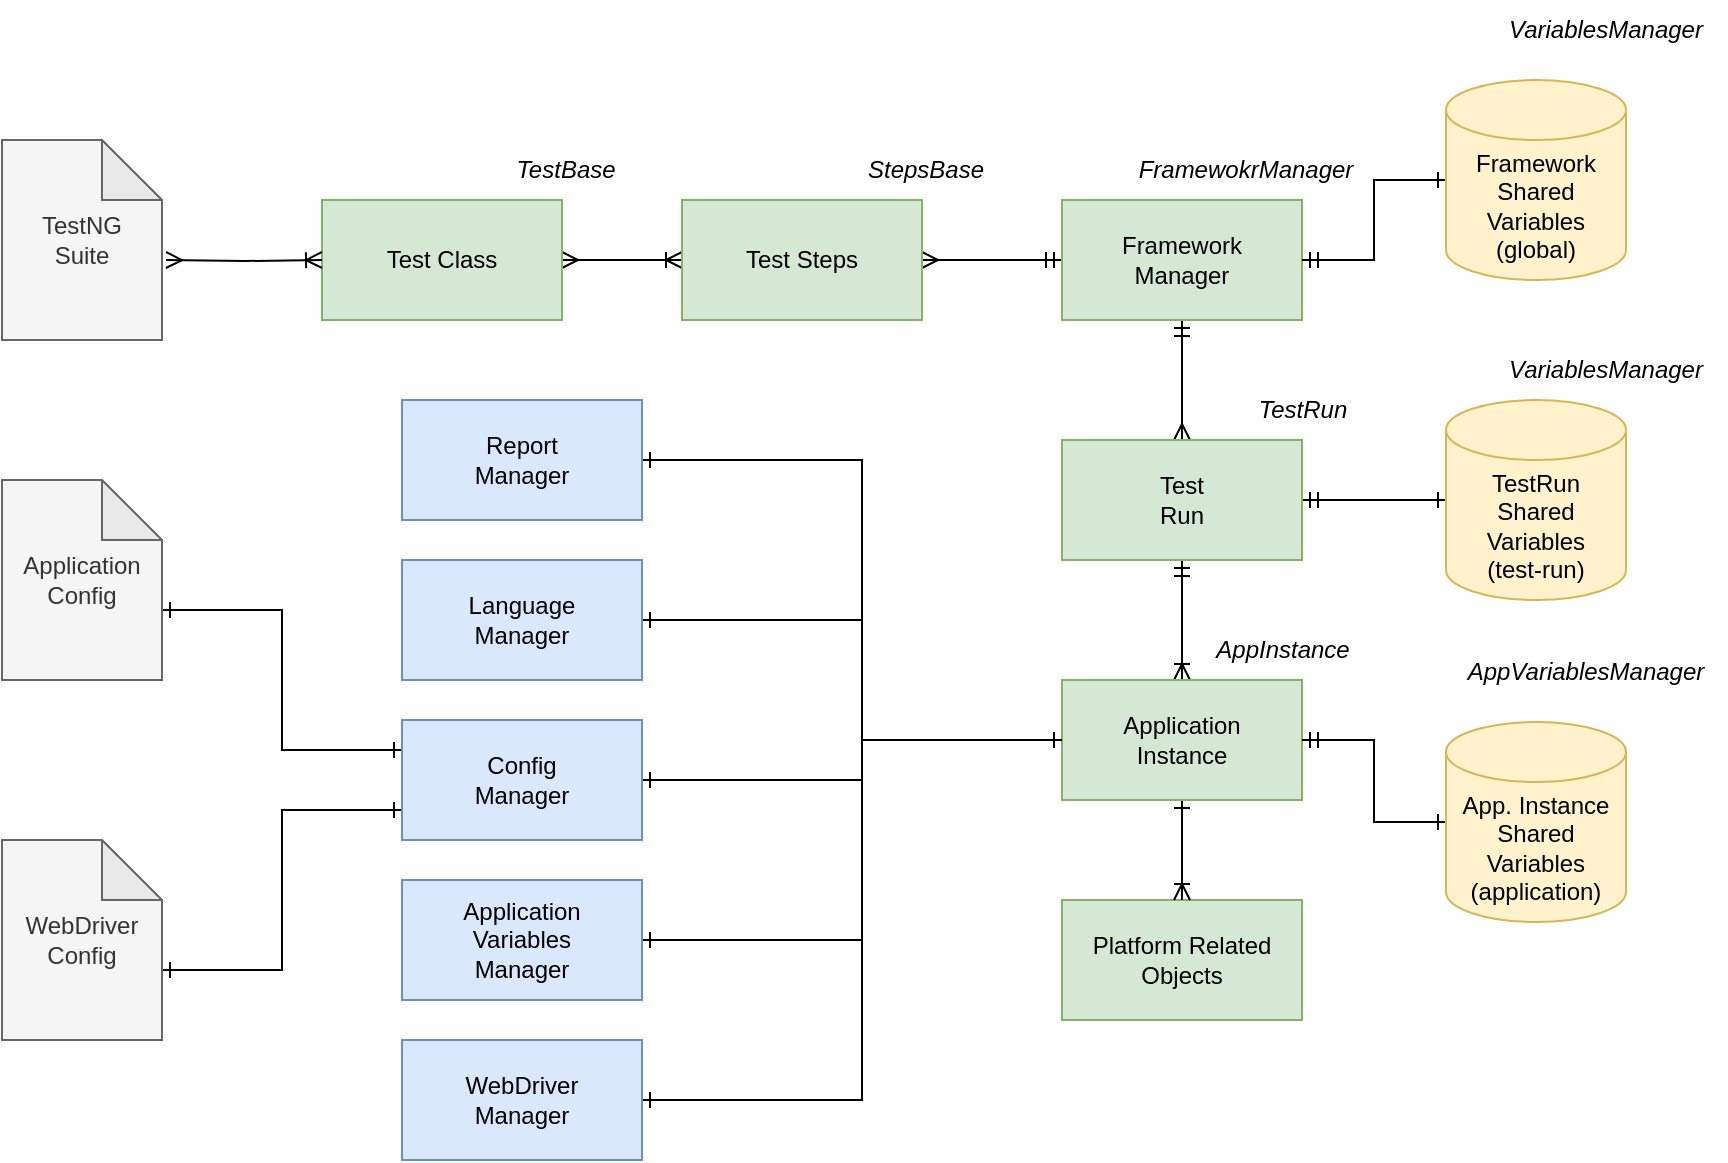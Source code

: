 <mxfile version="20.2.3" type="device"><diagram id="NZZXLSg9WwHQVEMbgklf" name="Stránka-1"><mxGraphModel dx="1038" dy="737" grid="1" gridSize="10" guides="1" tooltips="1" connect="1" arrows="1" fold="1" page="1" pageScale="1" pageWidth="827" pageHeight="1169" math="0" shadow="0"><root><mxCell id="0"/><mxCell id="1" parent="0"/><mxCell id="xwY3IiYfJ2f7T2cROg8p-15" style="edgeStyle=orthogonalEdgeStyle;rounded=0;orthogonalLoop=1;jettySize=auto;html=1;exitX=1;exitY=0.5;exitDx=0;exitDy=0;startArrow=ERmany;startFill=0;endArrow=ERoneToMany;endFill=0;" parent="1" source="xwY3IiYfJ2f7T2cROg8p-1" target="xwY3IiYfJ2f7T2cROg8p-3" edge="1"><mxGeometry relative="1" as="geometry"/></mxCell><mxCell id="xwY3IiYfJ2f7T2cROg8p-1" value="Test Class" style="rounded=0;whiteSpace=wrap;html=1;fillColor=#d5e8d4;strokeColor=#82b366;" parent="1" vertex="1"><mxGeometry x="248" y="190" width="120" height="60" as="geometry"/></mxCell><mxCell id="xwY3IiYfJ2f7T2cROg8p-42" style="edgeStyle=orthogonalEdgeStyle;rounded=0;orthogonalLoop=1;jettySize=auto;html=1;startArrow=ERmany;startFill=0;endArrow=ERoneToMany;endFill=0;" parent="1" target="xwY3IiYfJ2f7T2cROg8p-1" edge="1"><mxGeometry relative="1" as="geometry"><mxPoint x="170" y="220" as="sourcePoint"/></mxGeometry></mxCell><mxCell id="xwY3IiYfJ2f7T2cROg8p-2" value="TestNG&lt;br&gt;Suite" style="shape=note;whiteSpace=wrap;html=1;backgroundOutline=1;darkOpacity=0.05;fillColor=#f5f5f5;fontColor=#333333;strokeColor=#666666;" parent="1" vertex="1"><mxGeometry x="88" y="160" width="80" height="100" as="geometry"/></mxCell><mxCell id="xwY3IiYfJ2f7T2cROg8p-16" style="edgeStyle=orthogonalEdgeStyle;rounded=0;orthogonalLoop=1;jettySize=auto;html=1;exitX=1;exitY=0.5;exitDx=0;exitDy=0;endArrow=ERmandOne;endFill=0;startArrow=ERmany;startFill=0;" parent="1" source="xwY3IiYfJ2f7T2cROg8p-3" target="xwY3IiYfJ2f7T2cROg8p-7" edge="1"><mxGeometry relative="1" as="geometry"/></mxCell><mxCell id="xwY3IiYfJ2f7T2cROg8p-3" value="Test Steps" style="rounded=0;whiteSpace=wrap;html=1;fillColor=#d5e8d4;strokeColor=#82b366;" parent="1" vertex="1"><mxGeometry x="428" y="190" width="120" height="60" as="geometry"/></mxCell><mxCell id="xwY3IiYfJ2f7T2cROg8p-4" value="Platform Related Objects" style="rounded=0;whiteSpace=wrap;html=1;fillColor=#d5e8d4;strokeColor=#82b366;" parent="1" vertex="1"><mxGeometry x="618" y="540" width="120" height="60" as="geometry"/></mxCell><mxCell id="xwY3IiYfJ2f7T2cROg8p-21" style="edgeStyle=orthogonalEdgeStyle;rounded=0;orthogonalLoop=1;jettySize=auto;html=1;exitX=0;exitY=0;exitDx=80;exitDy=65;exitPerimeter=0;entryX=0;entryY=0.25;entryDx=0;entryDy=0;startArrow=ERone;startFill=0;endArrow=ERone;endFill=0;" parent="1" source="xwY3IiYfJ2f7T2cROg8p-5" target="xwY3IiYfJ2f7T2cROg8p-13" edge="1"><mxGeometry relative="1" as="geometry"/></mxCell><mxCell id="xwY3IiYfJ2f7T2cROg8p-5" value="Application&lt;br&gt;Config" style="shape=note;whiteSpace=wrap;html=1;backgroundOutline=1;darkOpacity=0.05;fillColor=#f5f5f5;fontColor=#333333;strokeColor=#666666;" parent="1" vertex="1"><mxGeometry x="88" y="330" width="80" height="100" as="geometry"/></mxCell><mxCell id="xwY3IiYfJ2f7T2cROg8p-20" style="edgeStyle=orthogonalEdgeStyle;rounded=0;orthogonalLoop=1;jettySize=auto;html=1;exitX=0;exitY=0;exitDx=80;exitDy=65;exitPerimeter=0;entryX=0;entryY=0.75;entryDx=0;entryDy=0;startArrow=ERone;startFill=0;endArrow=ERone;endFill=0;" parent="1" source="xwY3IiYfJ2f7T2cROg8p-6" target="xwY3IiYfJ2f7T2cROg8p-13" edge="1"><mxGeometry relative="1" as="geometry"/></mxCell><mxCell id="xwY3IiYfJ2f7T2cROg8p-6" value="WebDriver&lt;br&gt;Config" style="shape=note;whiteSpace=wrap;html=1;backgroundOutline=1;darkOpacity=0.05;fillColor=#f5f5f5;fontColor=#333333;strokeColor=#666666;" parent="1" vertex="1"><mxGeometry x="88" y="510" width="80" height="100" as="geometry"/></mxCell><mxCell id="xwY3IiYfJ2f7T2cROg8p-17" style="edgeStyle=orthogonalEdgeStyle;rounded=0;orthogonalLoop=1;jettySize=auto;html=1;exitX=0.5;exitY=1;exitDx=0;exitDy=0;entryX=0.5;entryY=0;entryDx=0;entryDy=0;startArrow=ERmandOne;startFill=0;endArrow=ERmany;endFill=0;" parent="1" source="xwY3IiYfJ2f7T2cROg8p-7" target="xwY3IiYfJ2f7T2cROg8p-8" edge="1"><mxGeometry relative="1" as="geometry"/></mxCell><mxCell id="xwY3IiYfJ2f7T2cROg8p-7" value="Framework&lt;br&gt;Manager" style="rounded=0;whiteSpace=wrap;html=1;fillColor=#d5e8d4;strokeColor=#82b366;" parent="1" vertex="1"><mxGeometry x="618" y="190" width="120" height="60" as="geometry"/></mxCell><mxCell id="xwY3IiYfJ2f7T2cROg8p-18" style="edgeStyle=orthogonalEdgeStyle;rounded=0;orthogonalLoop=1;jettySize=auto;html=1;exitX=0.5;exitY=1;exitDx=0;exitDy=0;entryX=0.5;entryY=0;entryDx=0;entryDy=0;endArrow=ERoneToMany;endFill=0;startArrow=ERmandOne;startFill=0;" parent="1" source="xwY3IiYfJ2f7T2cROg8p-8" target="xwY3IiYfJ2f7T2cROg8p-9" edge="1"><mxGeometry relative="1" as="geometry"/></mxCell><mxCell id="Z0X0N9lFoahzjmzQsW1F-3" style="edgeStyle=orthogonalEdgeStyle;rounded=0;orthogonalLoop=1;jettySize=auto;html=1;exitX=1;exitY=0.5;exitDx=0;exitDy=0;entryX=0;entryY=0.5;entryDx=0;entryDy=0;entryPerimeter=0;startArrow=ERmandOne;startFill=0;endArrow=ERone;endFill=0;" edge="1" parent="1" source="xwY3IiYfJ2f7T2cROg8p-8" target="Z0X0N9lFoahzjmzQsW1F-1"><mxGeometry relative="1" as="geometry"/></mxCell><mxCell id="xwY3IiYfJ2f7T2cROg8p-8" value="Test&lt;br&gt;Run" style="rounded=0;whiteSpace=wrap;html=1;fillColor=#d5e8d4;strokeColor=#82b366;" parent="1" vertex="1"><mxGeometry x="618" y="310" width="120" height="60" as="geometry"/></mxCell><mxCell id="xwY3IiYfJ2f7T2cROg8p-19" style="edgeStyle=orthogonalEdgeStyle;rounded=0;orthogonalLoop=1;jettySize=auto;html=1;exitX=0.5;exitY=1;exitDx=0;exitDy=0;entryX=0.5;entryY=0;entryDx=0;entryDy=0;endArrow=ERoneToMany;endFill=0;startArrow=ERone;startFill=0;" parent="1" source="xwY3IiYfJ2f7T2cROg8p-9" target="xwY3IiYfJ2f7T2cROg8p-4" edge="1"><mxGeometry relative="1" as="geometry"/></mxCell><mxCell id="xwY3IiYfJ2f7T2cROg8p-9" value="Application&lt;br&gt;Instance" style="rounded=0;whiteSpace=wrap;html=1;fillColor=#d5e8d4;strokeColor=#82b366;" parent="1" vertex="1"><mxGeometry x="618" y="430" width="120" height="60" as="geometry"/></mxCell><mxCell id="xwY3IiYfJ2f7T2cROg8p-28" style="edgeStyle=orthogonalEdgeStyle;rounded=0;orthogonalLoop=1;jettySize=auto;html=1;exitX=1;exitY=0.5;exitDx=0;exitDy=0;startArrow=ERone;startFill=0;endArrow=none;endFill=0;" parent="1" source="xwY3IiYfJ2f7T2cROg8p-10" edge="1"><mxGeometry relative="1" as="geometry"><mxPoint x="618" y="460" as="targetPoint"/><Array as="points"><mxPoint x="518" y="400"/><mxPoint x="518" y="460"/></Array></mxGeometry></mxCell><mxCell id="xwY3IiYfJ2f7T2cROg8p-10" value="Language&lt;br&gt;Manager" style="rounded=0;whiteSpace=wrap;html=1;" parent="1" vertex="1"><mxGeometry x="288" y="370" width="120" height="60" as="geometry"/></mxCell><mxCell id="xwY3IiYfJ2f7T2cROg8p-30" style="edgeStyle=orthogonalEdgeStyle;rounded=0;orthogonalLoop=1;jettySize=auto;html=1;exitX=1;exitY=0.5;exitDx=0;exitDy=0;startArrow=ERone;startFill=0;endArrow=none;endFill=0;" parent="1" source="xwY3IiYfJ2f7T2cROg8p-11" edge="1"><mxGeometry relative="1" as="geometry"><mxPoint x="618" y="460" as="targetPoint"/><Array as="points"><mxPoint x="518" y="560"/><mxPoint x="518" y="460"/></Array></mxGeometry></mxCell><mxCell id="xwY3IiYfJ2f7T2cROg8p-11" value="Application&lt;br&gt;Variables&lt;br&gt;Manager" style="rounded=0;whiteSpace=wrap;html=1;" parent="1" vertex="1"><mxGeometry x="288" y="530" width="120" height="60" as="geometry"/></mxCell><mxCell id="xwY3IiYfJ2f7T2cROg8p-31" style="edgeStyle=orthogonalEdgeStyle;rounded=0;orthogonalLoop=1;jettySize=auto;html=1;exitX=1;exitY=0.5;exitDx=0;exitDy=0;entryX=0;entryY=0.5;entryDx=0;entryDy=0;startArrow=ERone;startFill=0;endArrow=none;endFill=0;" parent="1" source="xwY3IiYfJ2f7T2cROg8p-12" target="xwY3IiYfJ2f7T2cROg8p-9" edge="1"><mxGeometry relative="1" as="geometry"><Array as="points"><mxPoint x="518" y="640"/><mxPoint x="518" y="460"/></Array></mxGeometry></mxCell><mxCell id="xwY3IiYfJ2f7T2cROg8p-12" value="WebDriver&lt;br&gt;Manager" style="rounded=0;whiteSpace=wrap;html=1;fillColor=#dae8fc;strokeColor=#6c8ebf;" parent="1" vertex="1"><mxGeometry x="288" y="610" width="120" height="60" as="geometry"/></mxCell><mxCell id="xwY3IiYfJ2f7T2cROg8p-29" style="edgeStyle=orthogonalEdgeStyle;rounded=0;orthogonalLoop=1;jettySize=auto;html=1;exitX=1;exitY=0.5;exitDx=0;exitDy=0;startArrow=ERone;startFill=0;endArrow=ERone;endFill=0;" parent="1" source="xwY3IiYfJ2f7T2cROg8p-13" edge="1"><mxGeometry relative="1" as="geometry"><mxPoint x="618" y="460" as="targetPoint"/><Array as="points"><mxPoint x="518" y="480"/><mxPoint x="518" y="460"/></Array></mxGeometry></mxCell><mxCell id="xwY3IiYfJ2f7T2cROg8p-13" value="Config&lt;br&gt;Manager" style="rounded=0;whiteSpace=wrap;html=1;" parent="1" vertex="1"><mxGeometry x="288" y="450" width="120" height="60" as="geometry"/></mxCell><mxCell id="xwY3IiYfJ2f7T2cROg8p-27" style="edgeStyle=orthogonalEdgeStyle;rounded=0;orthogonalLoop=1;jettySize=auto;html=1;exitX=1;exitY=0.5;exitDx=0;exitDy=0;entryX=0;entryY=0.5;entryDx=0;entryDy=0;startArrow=ERone;startFill=0;endArrow=none;endFill=0;" parent="1" source="xwY3IiYfJ2f7T2cROg8p-26" target="xwY3IiYfJ2f7T2cROg8p-9" edge="1"><mxGeometry relative="1" as="geometry"><Array as="points"><mxPoint x="518" y="320"/><mxPoint x="518" y="460"/></Array></mxGeometry></mxCell><mxCell id="xwY3IiYfJ2f7T2cROg8p-26" value="Report&lt;br&gt;Manager" style="rounded=0;whiteSpace=wrap;html=1;" parent="1" vertex="1"><mxGeometry x="288" y="290" width="120" height="60" as="geometry"/></mxCell><mxCell id="xwY3IiYfJ2f7T2cROg8p-35" style="edgeStyle=orthogonalEdgeStyle;rounded=0;orthogonalLoop=1;jettySize=auto;html=1;exitX=0;exitY=0.5;exitDx=0;exitDy=0;exitPerimeter=0;endArrow=ERmandOne;endFill=0;startArrow=ERone;startFill=0;" parent="1" source="xwY3IiYfJ2f7T2cROg8p-32" target="xwY3IiYfJ2f7T2cROg8p-7" edge="1"><mxGeometry relative="1" as="geometry"/></mxCell><mxCell id="xwY3IiYfJ2f7T2cROg8p-32" value="Framework&lt;br&gt;Shared Variables&lt;br&gt;(global)" style="shape=cylinder3;whiteSpace=wrap;html=1;boundedLbl=1;backgroundOutline=1;size=15;fillColor=#fff2cc;strokeColor=#d6b656;" parent="1" vertex="1"><mxGeometry x="810" y="130" width="90" height="100" as="geometry"/></mxCell><mxCell id="xwY3IiYfJ2f7T2cROg8p-36" style="edgeStyle=orthogonalEdgeStyle;rounded=0;orthogonalLoop=1;jettySize=auto;html=1;exitX=0;exitY=0.5;exitDx=0;exitDy=0;exitPerimeter=0;startArrow=ERone;startFill=0;endArrow=ERmandOne;endFill=0;entryX=1;entryY=0.5;entryDx=0;entryDy=0;" parent="1" source="xwY3IiYfJ2f7T2cROg8p-33" target="xwY3IiYfJ2f7T2cROg8p-9" edge="1"><mxGeometry relative="1" as="geometry"><mxPoint x="780" y="440" as="targetPoint"/></mxGeometry></mxCell><mxCell id="xwY3IiYfJ2f7T2cROg8p-33" value="App. Instance&lt;br&gt;Shared&lt;br&gt;Variables&lt;br&gt;(application)" style="shape=cylinder3;whiteSpace=wrap;html=1;boundedLbl=1;backgroundOutline=1;size=15;fillColor=#fff2cc;strokeColor=#d6b656;" parent="1" vertex="1"><mxGeometry x="810" y="451" width="90" height="100" as="geometry"/></mxCell><mxCell id="xwY3IiYfJ2f7T2cROg8p-37" value="Report&lt;br&gt;Manager" style="rounded=0;whiteSpace=wrap;html=1;fillColor=#dae8fc;strokeColor=#6c8ebf;" parent="1" vertex="1"><mxGeometry x="288" y="290" width="120" height="60" as="geometry"/></mxCell><mxCell id="xwY3IiYfJ2f7T2cROg8p-38" value="Language&lt;br&gt;Manager" style="rounded=0;whiteSpace=wrap;html=1;fillColor=#dae8fc;strokeColor=#6c8ebf;" parent="1" vertex="1"><mxGeometry x="288" y="370" width="120" height="60" as="geometry"/></mxCell><mxCell id="xwY3IiYfJ2f7T2cROg8p-39" value="Config&lt;br&gt;Manager" style="rounded=0;whiteSpace=wrap;html=1;fillColor=#dae8fc;strokeColor=#6c8ebf;" parent="1" vertex="1"><mxGeometry x="288" y="450" width="120" height="60" as="geometry"/></mxCell><mxCell id="xwY3IiYfJ2f7T2cROg8p-40" value="Application&lt;br&gt;Variables&lt;br&gt;Manager" style="rounded=0;whiteSpace=wrap;html=1;fillColor=#dae8fc;strokeColor=#6c8ebf;" parent="1" vertex="1"><mxGeometry x="288" y="530" width="120" height="60" as="geometry"/></mxCell><mxCell id="AVQmsIC2OH1c2RvDP-3_-1" value="&lt;i&gt;TestBase&lt;/i&gt;" style="text;html=1;strokeColor=none;fillColor=none;align=center;verticalAlign=middle;whiteSpace=wrap;rounded=0;" parent="1" vertex="1"><mxGeometry x="340" y="160" width="60" height="30" as="geometry"/></mxCell><mxCell id="AVQmsIC2OH1c2RvDP-3_-2" value="&lt;i&gt;StepsBase&lt;/i&gt;" style="text;html=1;strokeColor=none;fillColor=none;align=center;verticalAlign=middle;whiteSpace=wrap;rounded=0;" parent="1" vertex="1"><mxGeometry x="520" y="160" width="60" height="30" as="geometry"/></mxCell><mxCell id="AVQmsIC2OH1c2RvDP-3_-3" value="&lt;i&gt;FramewokrManager&lt;/i&gt;" style="text;html=1;strokeColor=none;fillColor=none;align=center;verticalAlign=middle;whiteSpace=wrap;rounded=0;" parent="1" vertex="1"><mxGeometry x="650" y="160" width="120" height="30" as="geometry"/></mxCell><mxCell id="AVQmsIC2OH1c2RvDP-3_-4" value="&lt;i&gt;TestRun&lt;/i&gt;" style="text;html=1;strokeColor=none;fillColor=none;align=center;verticalAlign=middle;whiteSpace=wrap;rounded=0;" parent="1" vertex="1"><mxGeometry x="710" y="280" width="57" height="30" as="geometry"/></mxCell><mxCell id="AVQmsIC2OH1c2RvDP-3_-5" value="&lt;i&gt;AppInstance&lt;/i&gt;" style="text;html=1;strokeColor=none;fillColor=none;align=center;verticalAlign=middle;whiteSpace=wrap;rounded=0;" parent="1" vertex="1"><mxGeometry x="700" y="400" width="57" height="30" as="geometry"/></mxCell><mxCell id="AVQmsIC2OH1c2RvDP-3_-6" value="&lt;i&gt;VariablesManager&lt;/i&gt;" style="text;html=1;strokeColor=none;fillColor=none;align=center;verticalAlign=middle;whiteSpace=wrap;rounded=0;" parent="1" vertex="1"><mxGeometry x="830" y="90" width="120" height="30" as="geometry"/></mxCell><mxCell id="AVQmsIC2OH1c2RvDP-3_-7" value="&lt;i&gt;AppVariablesManager&lt;/i&gt;" style="text;html=1;strokeColor=none;fillColor=none;align=center;verticalAlign=middle;whiteSpace=wrap;rounded=0;" parent="1" vertex="1"><mxGeometry x="820" y="411" width="120" height="30" as="geometry"/></mxCell><mxCell id="Z0X0N9lFoahzjmzQsW1F-1" value="TestRun&lt;br&gt;Shared Variables&lt;br&gt;(test-run)" style="shape=cylinder3;whiteSpace=wrap;html=1;boundedLbl=1;backgroundOutline=1;size=15;fillColor=#fff2cc;strokeColor=#d6b656;" vertex="1" parent="1"><mxGeometry x="810" y="290" width="90" height="100" as="geometry"/></mxCell><mxCell id="Z0X0N9lFoahzjmzQsW1F-2" value="&lt;i&gt;VariablesManager&lt;/i&gt;" style="text;html=1;strokeColor=none;fillColor=none;align=center;verticalAlign=middle;whiteSpace=wrap;rounded=0;" vertex="1" parent="1"><mxGeometry x="830" y="260" width="120" height="30" as="geometry"/></mxCell></root></mxGraphModel></diagram></mxfile>